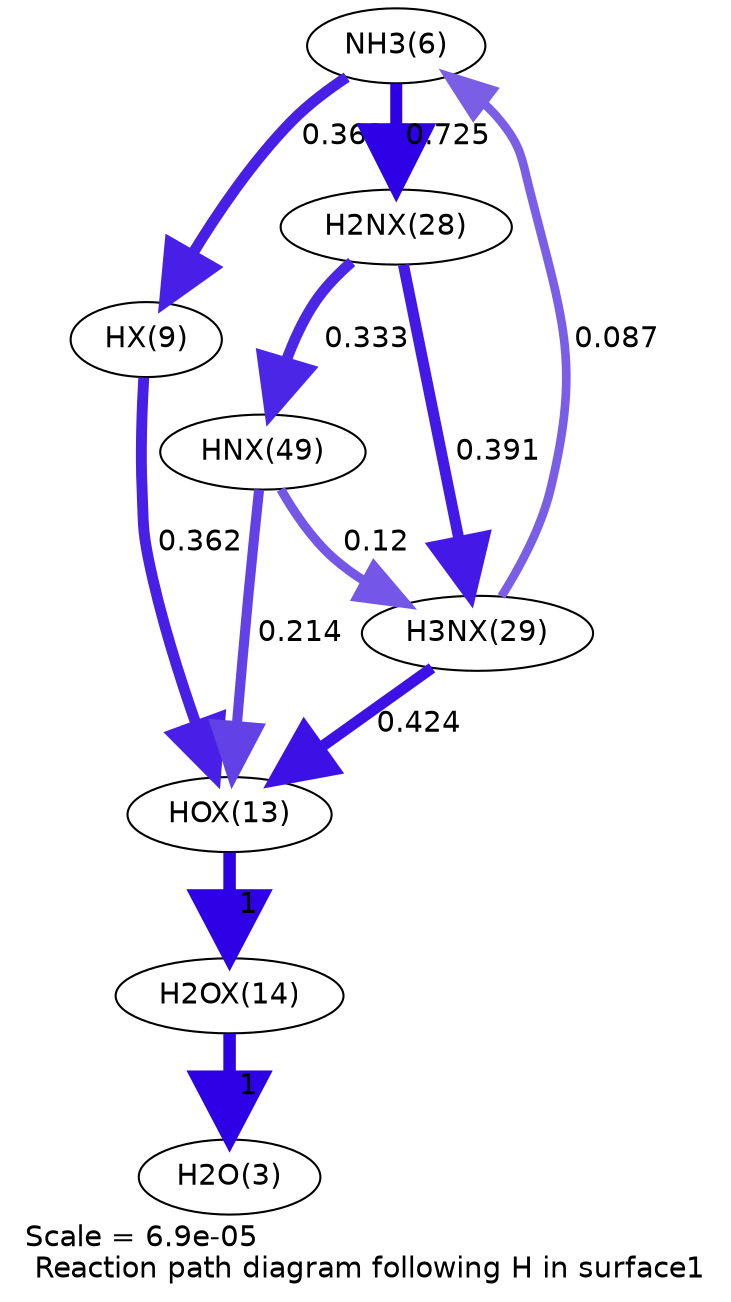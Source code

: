 digraph reaction_paths {
center=1;
s7 -> s12[fontname="Helvetica", penwidth=5.23, arrowsize=2.62, color="0.7, 0.862, 0.9"
, label=" 0.362"];
s7 -> s19[fontname="Helvetica", penwidth=5.76, arrowsize=2.88, color="0.7, 1.22, 0.9"
, label=" 0.725"];
s20 -> s7[fontname="Helvetica", penwidth=4.16, arrowsize=2.08, color="0.7, 0.587, 0.9"
, label=" 0.087"];
s12 -> s14[fontname="Helvetica", penwidth=5.23, arrowsize=2.62, color="0.7, 0.862, 0.9"
, label=" 0.362"];
s19 -> s20[fontname="Helvetica", penwidth=5.29, arrowsize=2.65, color="0.7, 0.891, 0.9"
, label=" 0.391"];
s19 -> s22[fontname="Helvetica", penwidth=5.17, arrowsize=2.59, color="0.7, 0.833, 0.9"
, label=" 0.333"];
s22 -> s20[fontname="Helvetica", penwidth=4.4, arrowsize=2.2, color="0.7, 0.62, 0.9"
, label=" 0.12"];
s20 -> s14[fontname="Helvetica", penwidth=5.35, arrowsize=2.68, color="0.7, 0.924, 0.9"
, label=" 0.424"];
s22 -> s14[fontname="Helvetica", penwidth=4.83, arrowsize=2.42, color="0.7, 0.714, 0.9"
, label=" 0.214"];
s14 -> s15[fontname="Helvetica", penwidth=6, arrowsize=3, color="0.7, 1.5, 0.9"
, label=" 1"];
s15 -> s4[fontname="Helvetica", penwidth=6, arrowsize=3, color="0.7, 1.5, 0.9"
, label=" 1"];
s4 [ fontname="Helvetica", label="H2O(3)"];
s7 [ fontname="Helvetica", label="NH3(6)"];
s12 [ fontname="Helvetica", label="HX(9)"];
s14 [ fontname="Helvetica", label="HOX(13)"];
s15 [ fontname="Helvetica", label="H2OX(14)"];
s19 [ fontname="Helvetica", label="H2NX(28)"];
s20 [ fontname="Helvetica", label="H3NX(29)"];
s22 [ fontname="Helvetica", label="HNX(49)"];
 label = "Scale = 6.9e-05\l Reaction path diagram following H in surface1";
 fontname = "Helvetica";
}
